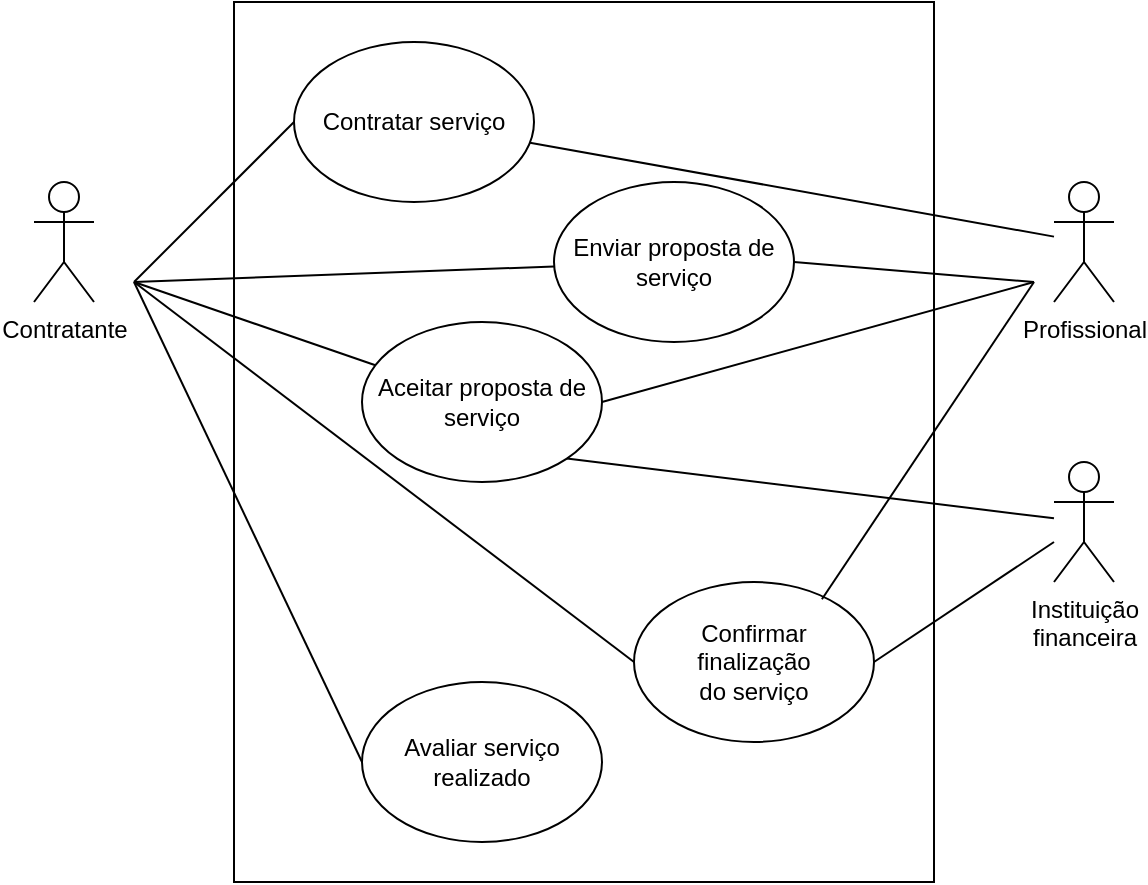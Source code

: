 <mxfile version="26.2.9">
  <diagram name="Página-1" id="AiskDo8snz670i-G4ISs">
    <mxGraphModel dx="788" dy="451" grid="1" gridSize="10" guides="1" tooltips="1" connect="1" arrows="1" fold="1" page="1" pageScale="1" pageWidth="827" pageHeight="1169" math="0" shadow="0">
      <root>
        <mxCell id="0" />
        <mxCell id="1" parent="0" />
        <mxCell id="yUqG6FH9V8UZ_ctYaShu-2" value="" style="rounded=0;whiteSpace=wrap;html=1;" parent="1" vertex="1">
          <mxGeometry x="230" y="170" width="350" height="440" as="geometry" />
        </mxCell>
        <mxCell id="g45Om97gB0E10ZsKFQgk-4" style="edgeStyle=none;rounded=0;orthogonalLoop=1;jettySize=auto;html=1;endArrow=none;startFill=0;" edge="1" parent="1" source="yUqG6FH9V8UZ_ctYaShu-3" target="yUqG6FH9V8UZ_ctYaShu-11">
          <mxGeometry relative="1" as="geometry" />
        </mxCell>
        <mxCell id="yUqG6FH9V8UZ_ctYaShu-3" value="Contratar serviço" style="ellipse;whiteSpace=wrap;html=1;" parent="1" vertex="1">
          <mxGeometry x="260" y="190" width="120" height="80" as="geometry" />
        </mxCell>
        <mxCell id="yUqG6FH9V8UZ_ctYaShu-4" value="Aceitar proposta de serviço" style="ellipse;whiteSpace=wrap;html=1;" parent="1" vertex="1">
          <mxGeometry x="294" y="330" width="120" height="80" as="geometry" />
        </mxCell>
        <mxCell id="g45Om97gB0E10ZsKFQgk-5" style="edgeStyle=none;rounded=0;orthogonalLoop=1;jettySize=auto;html=1;endArrow=none;startFill=0;" edge="1" parent="1" source="yUqG6FH9V8UZ_ctYaShu-5">
          <mxGeometry relative="1" as="geometry">
            <mxPoint x="180" y="310" as="targetPoint" />
          </mxGeometry>
        </mxCell>
        <mxCell id="yUqG6FH9V8UZ_ctYaShu-5" value="Enviar proposta de serviço" style="ellipse;whiteSpace=wrap;html=1;" parent="1" vertex="1">
          <mxGeometry x="390" y="260" width="120" height="80" as="geometry" />
        </mxCell>
        <mxCell id="g45Om97gB0E10ZsKFQgk-3" style="edgeStyle=none;rounded=0;orthogonalLoop=1;jettySize=auto;html=1;exitX=1;exitY=0.5;exitDx=0;exitDy=0;strokeColor=default;endArrow=none;startFill=0;" edge="1" parent="1" source="yUqG6FH9V8UZ_ctYaShu-8" target="yUqG6FH9V8UZ_ctYaShu-13">
          <mxGeometry relative="1" as="geometry" />
        </mxCell>
        <mxCell id="yUqG6FH9V8UZ_ctYaShu-8" value="Confirmar&lt;br&gt;finalização&lt;br&gt;do serviço" style="ellipse;whiteSpace=wrap;html=1;" parent="1" vertex="1">
          <mxGeometry x="430" y="460" width="120" height="80" as="geometry" />
        </mxCell>
        <mxCell id="yUqG6FH9V8UZ_ctYaShu-9" value="Avaliar serviço realizado" style="ellipse;whiteSpace=wrap;html=1;" parent="1" vertex="1">
          <mxGeometry x="294" y="510" width="120" height="80" as="geometry" />
        </mxCell>
        <mxCell id="yUqG6FH9V8UZ_ctYaShu-10" value="Contratante" style="shape=umlActor;verticalLabelPosition=bottom;verticalAlign=top;html=1;outlineConnect=0;" parent="1" vertex="1">
          <mxGeometry x="130" y="260" width="30" height="60" as="geometry" />
        </mxCell>
        <mxCell id="yUqG6FH9V8UZ_ctYaShu-11" value="Profissional" style="shape=umlActor;verticalLabelPosition=bottom;verticalAlign=top;html=1;outlineConnect=0;" parent="1" vertex="1">
          <mxGeometry x="640" y="260" width="30" height="60" as="geometry" />
        </mxCell>
        <mxCell id="yUqG6FH9V8UZ_ctYaShu-13" value="Instituição&lt;div&gt;financeira&lt;/div&gt;" style="shape=umlActor;verticalLabelPosition=bottom;verticalAlign=top;html=1;outlineConnect=0;" parent="1" vertex="1">
          <mxGeometry x="640" y="400" width="30" height="60" as="geometry" />
        </mxCell>
        <mxCell id="yUqG6FH9V8UZ_ctYaShu-14" value="" style="endArrow=none;html=1;rounded=0;entryX=0;entryY=0.5;entryDx=0;entryDy=0;" parent="1" target="yUqG6FH9V8UZ_ctYaShu-3" edge="1">
          <mxGeometry width="50" height="50" relative="1" as="geometry">
            <mxPoint x="180" y="310" as="sourcePoint" />
            <mxPoint x="320" y="410" as="targetPoint" />
          </mxGeometry>
        </mxCell>
        <mxCell id="yUqG6FH9V8UZ_ctYaShu-15" value="" style="endArrow=none;html=1;rounded=0;" parent="1" target="yUqG6FH9V8UZ_ctYaShu-4" edge="1">
          <mxGeometry width="50" height="50" relative="1" as="geometry">
            <mxPoint x="180" y="310" as="sourcePoint" />
            <mxPoint x="320" y="410" as="targetPoint" />
          </mxGeometry>
        </mxCell>
        <mxCell id="yUqG6FH9V8UZ_ctYaShu-16" value="" style="endArrow=none;html=1;rounded=0;exitX=0;exitY=0.5;exitDx=0;exitDy=0;" parent="1" source="yUqG6FH9V8UZ_ctYaShu-8" edge="1">
          <mxGeometry width="50" height="50" relative="1" as="geometry">
            <mxPoint x="270" y="460" as="sourcePoint" />
            <mxPoint x="180" y="310" as="targetPoint" />
          </mxGeometry>
        </mxCell>
        <mxCell id="yUqG6FH9V8UZ_ctYaShu-17" value="" style="endArrow=none;html=1;rounded=0;exitX=0;exitY=0.5;exitDx=0;exitDy=0;" parent="1" source="yUqG6FH9V8UZ_ctYaShu-9" edge="1">
          <mxGeometry width="50" height="50" relative="1" as="geometry">
            <mxPoint x="270" y="460" as="sourcePoint" />
            <mxPoint x="180" y="310" as="targetPoint" />
          </mxGeometry>
        </mxCell>
        <mxCell id="yUqG6FH9V8UZ_ctYaShu-18" value="" style="endArrow=none;html=1;rounded=0;exitX=1;exitY=0.5;exitDx=0;exitDy=0;" parent="1" source="yUqG6FH9V8UZ_ctYaShu-5" edge="1">
          <mxGeometry width="50" height="50" relative="1" as="geometry">
            <mxPoint x="270" y="460" as="sourcePoint" />
            <mxPoint x="630" y="310" as="targetPoint" />
          </mxGeometry>
        </mxCell>
        <mxCell id="yUqG6FH9V8UZ_ctYaShu-19" value="" style="endArrow=none;html=1;rounded=0;exitX=1;exitY=0.5;exitDx=0;exitDy=0;" parent="1" source="yUqG6FH9V8UZ_ctYaShu-4" edge="1">
          <mxGeometry width="50" height="50" relative="1" as="geometry">
            <mxPoint x="270" y="460" as="sourcePoint" />
            <mxPoint x="630" y="310" as="targetPoint" />
          </mxGeometry>
        </mxCell>
        <mxCell id="yUqG6FH9V8UZ_ctYaShu-21" value="" style="endArrow=none;html=1;rounded=0;exitX=1;exitY=1;exitDx=0;exitDy=0;" parent="1" source="yUqG6FH9V8UZ_ctYaShu-4" target="yUqG6FH9V8UZ_ctYaShu-13" edge="1">
          <mxGeometry width="50" height="50" relative="1" as="geometry">
            <mxPoint x="270" y="460" as="sourcePoint" />
            <mxPoint x="620" y="550" as="targetPoint" />
          </mxGeometry>
        </mxCell>
        <mxCell id="Fx0SNQ5xL3IWgHlJ-hTe-6" value="" style="endArrow=none;html=1;rounded=0;exitX=0.783;exitY=0.108;exitDx=0;exitDy=0;exitPerimeter=0;" parent="1" source="yUqG6FH9V8UZ_ctYaShu-8" edge="1">
          <mxGeometry width="50" height="50" relative="1" as="geometry">
            <mxPoint x="540" y="400" as="sourcePoint" />
            <mxPoint x="630" y="310" as="targetPoint" />
          </mxGeometry>
        </mxCell>
      </root>
    </mxGraphModel>
  </diagram>
</mxfile>
